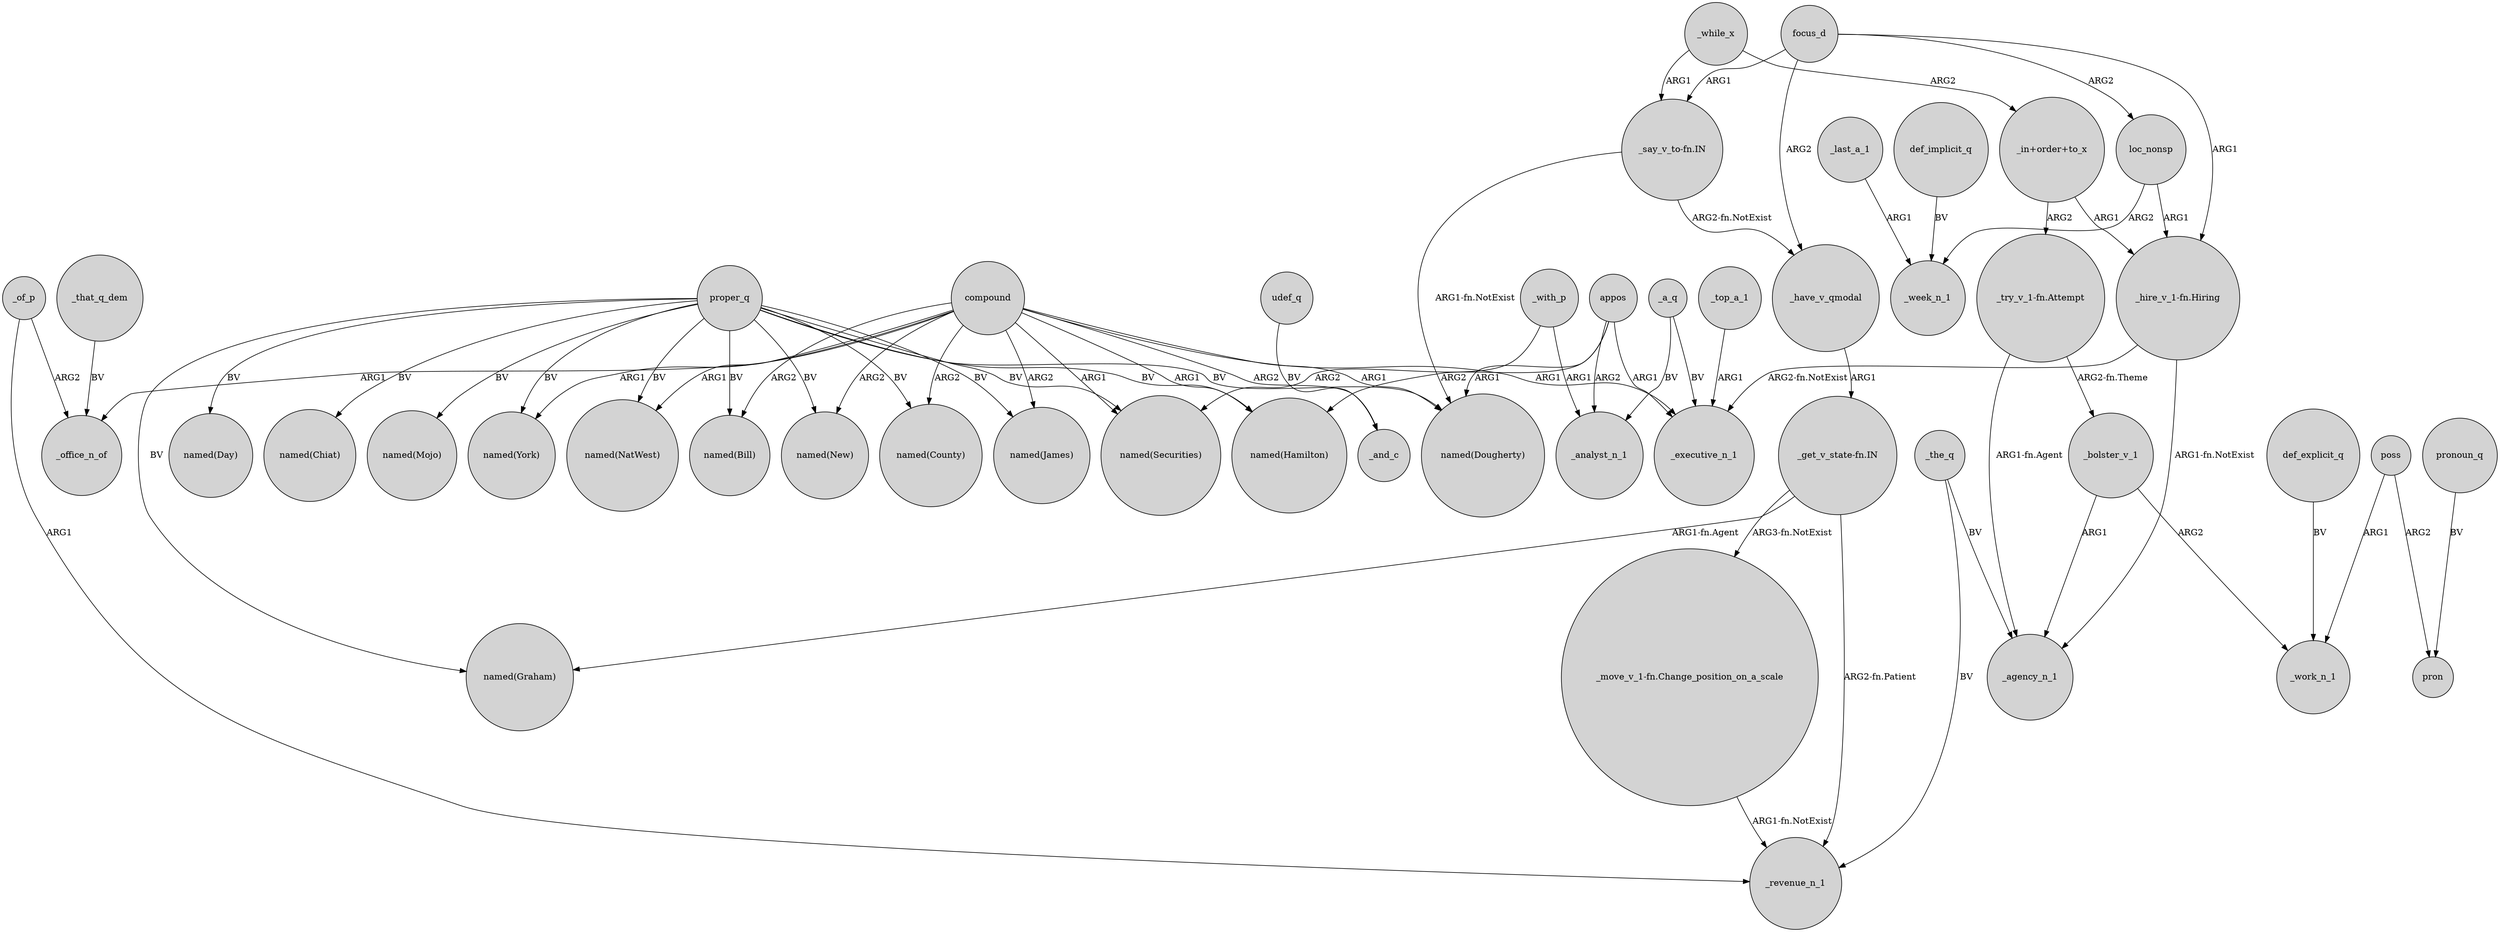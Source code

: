 digraph {
	node [shape=circle style=filled]
	_the_q -> _agency_n_1 [label=BV]
	focus_d -> loc_nonsp [label=ARG2]
	"_say_v_to-fn.IN" -> "named(Dougherty)" [label="ARG1-fn.NotExist"]
	_top_a_1 -> _executive_n_1 [label=ARG1]
	compound -> "named(New)" [label=ARG2]
	def_implicit_q -> _week_n_1 [label=BV]
	compound -> "named(County)" [label=ARG2]
	poss -> pron [label=ARG2]
	"_hire_v_1-fn.Hiring" -> _agency_n_1 [label="ARG1-fn.NotExist"]
	_with_p -> _analyst_n_1 [label=ARG1]
	focus_d -> _have_v_qmodal [label=ARG2]
	"_try_v_1-fn.Attempt" -> _agency_n_1 [label="ARG1-fn.Agent"]
	proper_q -> "named(Day)" [label=BV]
	proper_q -> "named(New)" [label=BV]
	"_try_v_1-fn.Attempt" -> _bolster_v_1 [label="ARG2-fn.Theme"]
	_bolster_v_1 -> _agency_n_1 [label=ARG1]
	compound -> "named(Hamilton)" [label=ARG1]
	compound -> "named(James)" [label=ARG2]
	compound -> "named(NatWest)" [label=ARG1]
	compound -> _executive_n_1 [label=ARG1]
	proper_q -> "named(Bill)" [label=BV]
	poss -> _work_n_1 [label=ARG1]
	_have_v_qmodal -> "_get_v_state-fn.IN" [label=ARG1]
	compound -> _office_n_of [label=ARG1]
	"_get_v_state-fn.IN" -> "_move_v_1-fn.Change_position_on_a_scale" [label="ARG3-fn.NotExist"]
	"_hire_v_1-fn.Hiring" -> _executive_n_1 [label="ARG2-fn.NotExist"]
	_that_q_dem -> _office_n_of [label=BV]
	proper_q -> "named(Chiat)" [label=BV]
	focus_d -> "_say_v_to-fn.IN" [label=ARG1]
	_bolster_v_1 -> _work_n_1 [label=ARG2]
	proper_q -> "named(Mojo)" [label=BV]
	pronoun_q -> pron [label=BV]
	"_get_v_state-fn.IN" -> _revenue_n_1 [label="ARG2-fn.Patient"]
	loc_nonsp -> _week_n_1 [label=ARG2]
	compound -> _and_c [label=ARG2]
	_the_q -> _revenue_n_1 [label=BV]
	appos -> _analyst_n_1 [label=ARG2]
	compound -> "named(York)" [label=ARG1]
	compound -> "named(Dougherty)" [label=ARG1]
	appos -> _executive_n_1 [label=ARG1]
	proper_q -> "named(Graham)" [label=BV]
	"_move_v_1-fn.Change_position_on_a_scale" -> _revenue_n_1 [label="ARG1-fn.NotExist"]
	proper_q -> "named(Dougherty)" [label=BV]
	_of_p -> _revenue_n_1 [label=ARG1]
	_last_a_1 -> _week_n_1 [label=ARG1]
	appos -> "named(Hamilton)" [label=ARG2]
	proper_q -> "named(James)" [label=BV]
	proper_q -> "named(Securities)" [label=BV]
	compound -> "named(Bill)" [label=ARG2]
	appos -> "named(Dougherty)" [label=ARG1]
	_while_x -> "_say_v_to-fn.IN" [label=ARG1]
	def_explicit_q -> _work_n_1 [label=BV]
	_of_p -> _office_n_of [label=ARG2]
	_a_q -> _analyst_n_1 [label=BV]
	"_say_v_to-fn.IN" -> _have_v_qmodal [label="ARG2-fn.NotExist"]
	_while_x -> "_in+order+to_x" [label=ARG2]
	focus_d -> "_hire_v_1-fn.Hiring" [label=ARG1]
	"_get_v_state-fn.IN" -> "named(Graham)" [label="ARG1-fn.Agent"]
	_a_q -> _executive_n_1 [label=BV]
	proper_q -> "named(York)" [label=BV]
	udef_q -> _and_c [label=BV]
	proper_q -> "named(County)" [label=BV]
	proper_q -> "named(NatWest)" [label=BV]
	compound -> "named(Securities)" [label=ARG1]
	loc_nonsp -> "_hire_v_1-fn.Hiring" [label=ARG1]
	"_in+order+to_x" -> "_try_v_1-fn.Attempt" [label=ARG2]
	"_in+order+to_x" -> "_hire_v_1-fn.Hiring" [label=ARG1]
	_with_p -> "named(Securities)" [label=ARG2]
	proper_q -> "named(Hamilton)" [label=BV]
}
